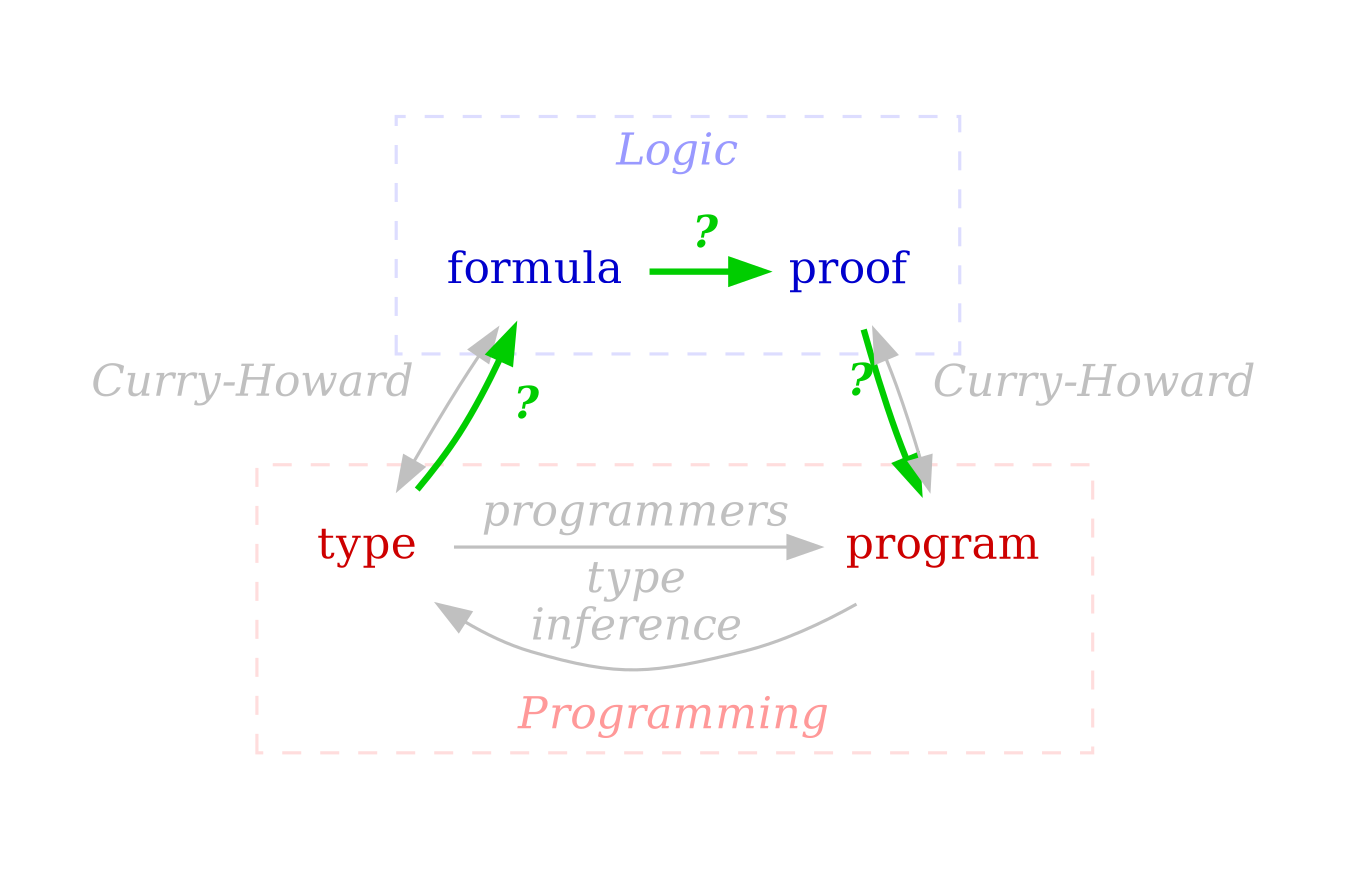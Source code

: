 digraph x {
  pad=0.4
  size="9,15!"

  node [shape=none]
  edge [color=grey fontcolor=grey fontname="times-italic"]

  subgraph cluster_logic {
    label=<Logic>
    color="#ddddff"
    fontcolor="#9999ff"
    fontname="times-italic"
    style=dashed

    formula [fontcolor=blue3]
    proof [fontcolor=blue3]
    
    { rank=same formula proof }
  }
 
  subgraph cluster_prog {
    label="\nProgramming"
    labelloc=b
    color="#ffdddd"
    fontcolor="#ff9999"
    fontname="times-italic"
    style=dashed
    
    program [fontcolor=red3]
    type [fontcolor=red3]
    
    { rank=same type program }  
  }

  formula -> proof [label=<<b>?</b>>,color=green3,fontcolor=green3,style=bold]
  program -> type [label="type\ninference",color=grey]
  type -> program [label="programmers",color=grey]

  formula -> type [xlabel="Curry-Howard  ",dir=both,color=grey]
  program -> proof [xlabel="  Curry-Howard",dir=both,color=grey]

  type -> formula [label=<<b>  ?</b>>,color=green3,fontcolor=green3,style=bold]
  proof -> program [xlabel=<<b>? </b>>,color=green3,fontcolor=green3,style=bold]
}